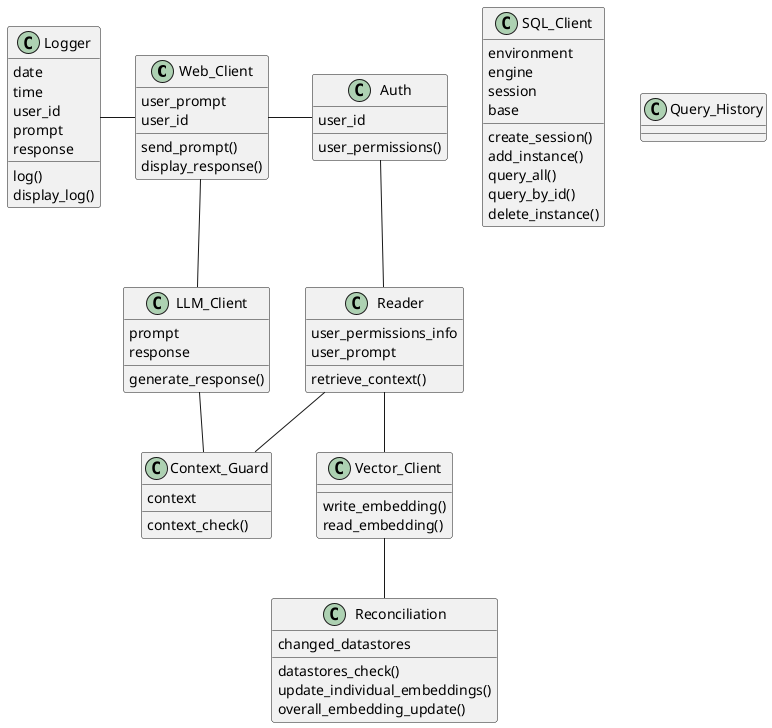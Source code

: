 @startuml
class Web_Client {
user_prompt
user_id
send_prompt()
display_response()
}

class LLM_Client {
prompt
response
generate_response()
}

class Logger {
date
time
user_id
prompt
response
log()
display_log()
}

class Auth {
user_id
user_permissions()
}

class Reader {
user_permissions_info
user_prompt
retrieve_context()
}

class Context_Guard {
context
context_check()
}

class Reconciliation {
changed_datastores
datastores_check()
update_individual_embeddings()
overall_embedding_update()
}

class Vector_Client {
write_embedding()
read_embedding()
}

class SQL_Client {
environment
engine
session
base
create_session()
add_instance()
query_all()
query_by_id()
delete_instance()
}

class Query_History {

}

Web_Client -right- Auth
Logger -right- Web_Client
Auth -- Reader
Reader -- Context_Guard
Context_Guard -left- LLM_Client
Web_Client -- LLM_Client
Reader -- Vector_Client
Vector_Client -- Reconciliation
@enduml
